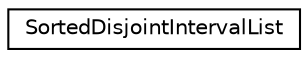 digraph "Graphical Class Hierarchy"
{
 // LATEX_PDF_SIZE
  edge [fontname="Helvetica",fontsize="10",labelfontname="Helvetica",labelfontsize="10"];
  node [fontname="Helvetica",fontsize="10",shape=record];
  rankdir="LR";
  Node0 [label="SortedDisjointIntervalList",height=0.2,width=0.4,color="black", fillcolor="white", style="filled",URL="$classoperations__research_1_1_sorted_disjoint_interval_list.html",tooltip="This class represents a sorted list of disjoint, closed intervals."];
}
